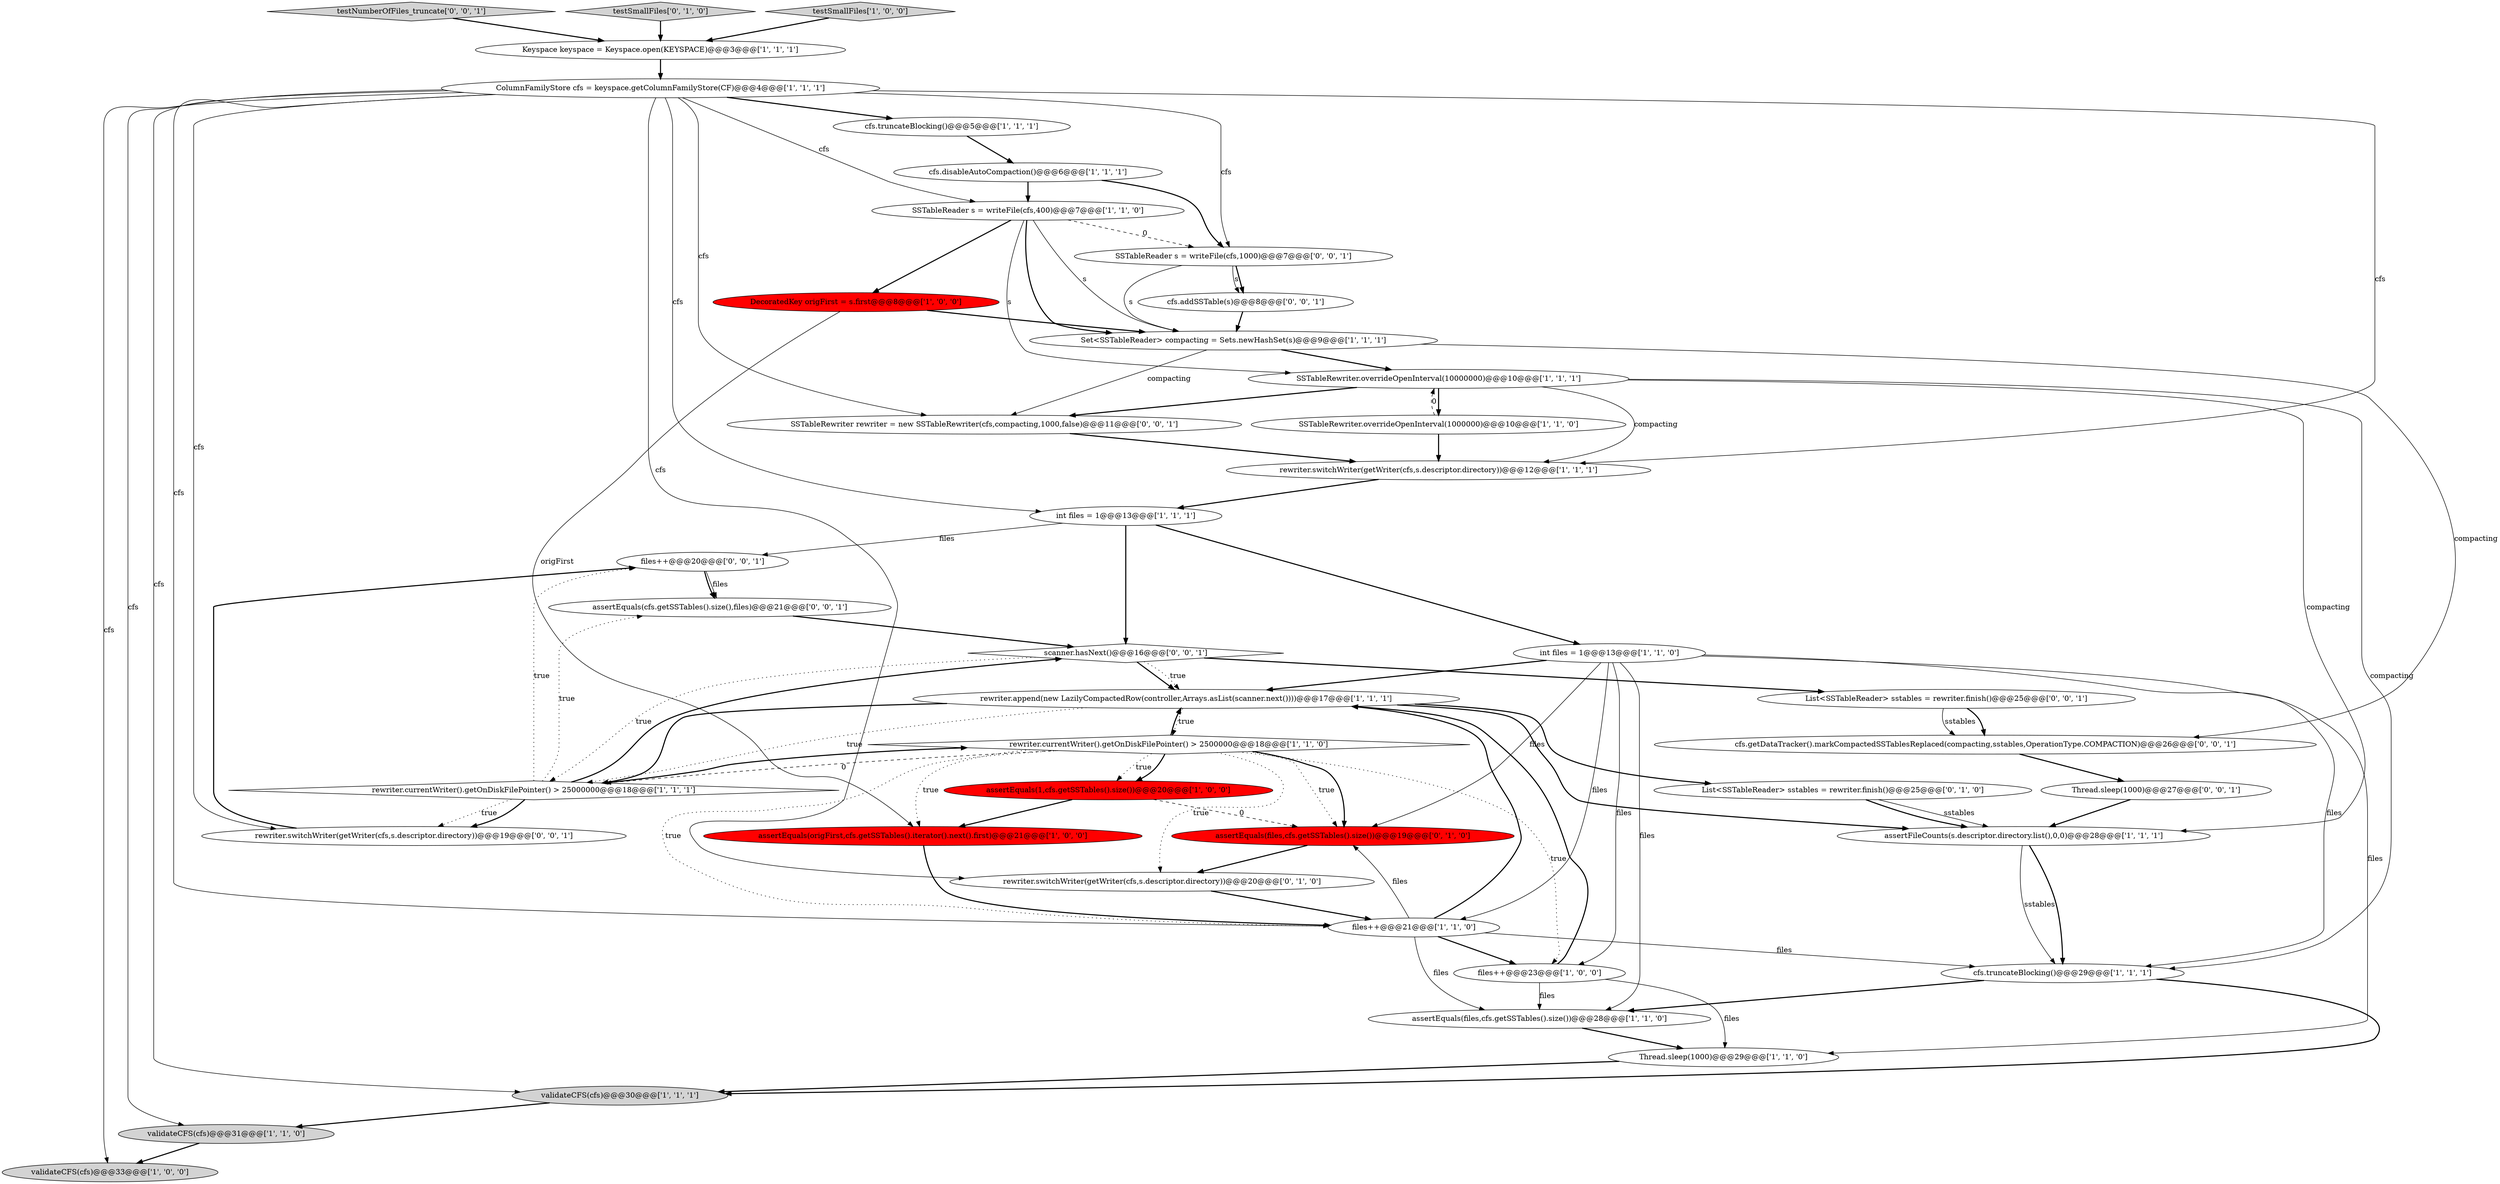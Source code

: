 digraph {
0 [style = filled, label = "validateCFS(cfs)@@@30@@@['1', '1', '1']", fillcolor = lightgray, shape = ellipse image = "AAA0AAABBB1BBB"];
35 [style = filled, label = "files++@@@20@@@['0', '0', '1']", fillcolor = white, shape = ellipse image = "AAA0AAABBB3BBB"];
36 [style = filled, label = "List<SSTableReader> sstables = rewriter.finish()@@@25@@@['0', '0', '1']", fillcolor = white, shape = ellipse image = "AAA0AAABBB3BBB"];
23 [style = filled, label = "assertEquals(1,cfs.getSSTables().size())@@@20@@@['1', '0', '0']", fillcolor = red, shape = ellipse image = "AAA1AAABBB1BBB"];
3 [style = filled, label = "rewriter.switchWriter(getWriter(cfs,s.descriptor.directory))@@@12@@@['1', '1', '1']", fillcolor = white, shape = ellipse image = "AAA0AAABBB1BBB"];
39 [style = filled, label = "SSTableRewriter rewriter = new SSTableRewriter(cfs,compacting,1000,false)@@@11@@@['0', '0', '1']", fillcolor = white, shape = ellipse image = "AAA0AAABBB3BBB"];
17 [style = filled, label = "int files = 1@@@13@@@['1', '1', '1']", fillcolor = white, shape = ellipse image = "AAA0AAABBB1BBB"];
32 [style = filled, label = "rewriter.switchWriter(getWriter(cfs,s.descriptor.directory))@@@19@@@['0', '0', '1']", fillcolor = white, shape = ellipse image = "AAA0AAABBB3BBB"];
33 [style = filled, label = "cfs.getDataTracker().markCompactedSSTablesReplaced(compacting,sstables,OperationType.COMPACTION)@@@26@@@['0', '0', '1']", fillcolor = white, shape = ellipse image = "AAA0AAABBB3BBB"];
15 [style = filled, label = "files++@@@23@@@['1', '0', '0']", fillcolor = white, shape = ellipse image = "AAA0AAABBB1BBB"];
25 [style = filled, label = "cfs.truncateBlocking()@@@29@@@['1', '1', '1']", fillcolor = white, shape = ellipse image = "AAA0AAABBB1BBB"];
10 [style = filled, label = "rewriter.currentWriter().getOnDiskFilePointer() > 2500000@@@18@@@['1', '1', '0']", fillcolor = white, shape = diamond image = "AAA0AAABBB1BBB"];
19 [style = filled, label = "int files = 1@@@13@@@['1', '1', '0']", fillcolor = white, shape = ellipse image = "AAA0AAABBB1BBB"];
20 [style = filled, label = "rewriter.append(new LazilyCompactedRow(controller,Arrays.asList(scanner.next())))@@@17@@@['1', '1', '1']", fillcolor = white, shape = ellipse image = "AAA0AAABBB1BBB"];
16 [style = filled, label = "assertFileCounts(s.descriptor.directory.list(),0,0)@@@28@@@['1', '1', '1']", fillcolor = white, shape = ellipse image = "AAA0AAABBB1BBB"];
34 [style = filled, label = "cfs.addSSTable(s)@@@8@@@['0', '0', '1']", fillcolor = white, shape = ellipse image = "AAA0AAABBB3BBB"];
28 [style = filled, label = "assertEquals(files,cfs.getSSTables().size())@@@19@@@['0', '1', '0']", fillcolor = red, shape = ellipse image = "AAA1AAABBB2BBB"];
41 [style = filled, label = "assertEquals(cfs.getSSTables().size(),files)@@@21@@@['0', '0', '1']", fillcolor = white, shape = ellipse image = "AAA0AAABBB3BBB"];
26 [style = filled, label = "ColumnFamilyStore cfs = keyspace.getColumnFamilyStore(CF)@@@4@@@['1', '1', '1']", fillcolor = white, shape = ellipse image = "AAA0AAABBB1BBB"];
13 [style = filled, label = "Keyspace keyspace = Keyspace.open(KEYSPACE)@@@3@@@['1', '1', '1']", fillcolor = white, shape = ellipse image = "AAA0AAABBB1BBB"];
6 [style = filled, label = "cfs.truncateBlocking()@@@5@@@['1', '1', '1']", fillcolor = white, shape = ellipse image = "AAA0AAABBB1BBB"];
8 [style = filled, label = "SSTableRewriter.overrideOpenInterval(10000000)@@@10@@@['1', '1', '1']", fillcolor = white, shape = ellipse image = "AAA0AAABBB1BBB"];
18 [style = filled, label = "SSTableRewriter.overrideOpenInterval(1000000)@@@10@@@['1', '1', '0']", fillcolor = white, shape = ellipse image = "AAA0AAABBB1BBB"];
7 [style = filled, label = "cfs.disableAutoCompaction()@@@6@@@['1', '1', '1']", fillcolor = white, shape = ellipse image = "AAA0AAABBB1BBB"];
2 [style = filled, label = "SSTableReader s = writeFile(cfs,400)@@@7@@@['1', '1', '0']", fillcolor = white, shape = ellipse image = "AAA0AAABBB1BBB"];
1 [style = filled, label = "rewriter.currentWriter().getOnDiskFilePointer() > 25000000@@@18@@@['1', '1', '1']", fillcolor = white, shape = diamond image = "AAA0AAABBB1BBB"];
40 [style = filled, label = "testNumberOfFiles_truncate['0', '0', '1']", fillcolor = lightgray, shape = diamond image = "AAA0AAABBB3BBB"];
4 [style = filled, label = "assertEquals(files,cfs.getSSTables().size())@@@28@@@['1', '1', '0']", fillcolor = white, shape = ellipse image = "AAA0AAABBB1BBB"];
22 [style = filled, label = "validateCFS(cfs)@@@31@@@['1', '1', '0']", fillcolor = lightgray, shape = ellipse image = "AAA0AAABBB1BBB"];
38 [style = filled, label = "SSTableReader s = writeFile(cfs,1000)@@@7@@@['0', '0', '1']", fillcolor = white, shape = ellipse image = "AAA0AAABBB3BBB"];
9 [style = filled, label = "Set<SSTableReader> compacting = Sets.newHashSet(s)@@@9@@@['1', '1', '1']", fillcolor = white, shape = ellipse image = "AAA0AAABBB1BBB"];
37 [style = filled, label = "Thread.sleep(1000)@@@27@@@['0', '0', '1']", fillcolor = white, shape = ellipse image = "AAA0AAABBB3BBB"];
5 [style = filled, label = "validateCFS(cfs)@@@33@@@['1', '0', '0']", fillcolor = lightgray, shape = ellipse image = "AAA0AAABBB1BBB"];
21 [style = filled, label = "files++@@@21@@@['1', '1', '0']", fillcolor = white, shape = ellipse image = "AAA0AAABBB1BBB"];
27 [style = filled, label = "testSmallFiles['0', '1', '0']", fillcolor = lightgray, shape = diamond image = "AAA0AAABBB2BBB"];
31 [style = filled, label = "scanner.hasNext()@@@16@@@['0', '0', '1']", fillcolor = white, shape = diamond image = "AAA0AAABBB3BBB"];
11 [style = filled, label = "assertEquals(origFirst,cfs.getSSTables().iterator().next().first)@@@21@@@['1', '0', '0']", fillcolor = red, shape = ellipse image = "AAA1AAABBB1BBB"];
12 [style = filled, label = "Thread.sleep(1000)@@@29@@@['1', '1', '0']", fillcolor = white, shape = ellipse image = "AAA0AAABBB1BBB"];
24 [style = filled, label = "testSmallFiles['1', '0', '0']", fillcolor = lightgray, shape = diamond image = "AAA0AAABBB1BBB"];
14 [style = filled, label = "DecoratedKey origFirst = s.first@@@8@@@['1', '0', '0']", fillcolor = red, shape = ellipse image = "AAA1AAABBB1BBB"];
29 [style = filled, label = "List<SSTableReader> sstables = rewriter.finish()@@@25@@@['0', '1', '0']", fillcolor = white, shape = ellipse image = "AAA0AAABBB2BBB"];
30 [style = filled, label = "rewriter.switchWriter(getWriter(cfs,s.descriptor.directory))@@@20@@@['0', '1', '0']", fillcolor = white, shape = ellipse image = "AAA0AAABBB2BBB"];
27->13 [style = bold, label=""];
32->35 [style = bold, label=""];
29->16 [style = solid, label="sstables"];
18->3 [style = bold, label=""];
19->25 [style = solid, label="files"];
34->9 [style = bold, label=""];
35->41 [style = bold, label=""];
26->0 [style = solid, label="cfs"];
21->15 [style = bold, label=""];
23->28 [style = dashed, label="0"];
8->25 [style = solid, label="compacting"];
36->33 [style = bold, label=""];
40->13 [style = bold, label=""];
10->30 [style = dotted, label="true"];
19->12 [style = solid, label="files"];
10->1 [style = dashed, label="0"];
20->16 [style = bold, label=""];
15->20 [style = bold, label=""];
2->14 [style = bold, label=""];
26->30 [style = solid, label="cfs"];
9->33 [style = solid, label="compacting"];
14->9 [style = bold, label=""];
21->4 [style = solid, label="files"];
36->33 [style = solid, label="sstables"];
31->20 [style = bold, label=""];
1->31 [style = bold, label=""];
8->39 [style = bold, label=""];
1->35 [style = dotted, label="true"];
28->30 [style = bold, label=""];
8->18 [style = bold, label=""];
8->16 [style = solid, label="compacting"];
19->20 [style = bold, label=""];
2->9 [style = bold, label=""];
26->6 [style = bold, label=""];
9->8 [style = bold, label=""];
2->8 [style = solid, label="s"];
38->9 [style = solid, label="s"];
22->5 [style = bold, label=""];
1->41 [style = dotted, label="true"];
1->32 [style = dotted, label="true"];
14->11 [style = solid, label="origFirst"];
21->25 [style = solid, label="files"];
26->17 [style = solid, label="cfs"];
10->23 [style = dotted, label="true"];
7->2 [style = bold, label=""];
20->10 [style = dotted, label="true"];
26->3 [style = solid, label="cfs"];
1->32 [style = bold, label=""];
19->15 [style = solid, label="files"];
6->7 [style = bold, label=""];
29->16 [style = bold, label=""];
37->16 [style = bold, label=""];
24->13 [style = bold, label=""];
25->0 [style = bold, label=""];
10->28 [style = dotted, label="true"];
16->25 [style = solid, label="sstables"];
18->8 [style = dashed, label="0"];
2->9 [style = solid, label="s"];
26->39 [style = solid, label="cfs"];
11->21 [style = bold, label=""];
31->36 [style = bold, label=""];
20->1 [style = bold, label=""];
8->3 [style = solid, label="compacting"];
26->5 [style = solid, label="cfs"];
30->21 [style = bold, label=""];
20->1 [style = dotted, label="true"];
10->11 [style = dotted, label="true"];
13->26 [style = bold, label=""];
10->23 [style = bold, label=""];
26->38 [style = solid, label="cfs"];
31->1 [style = dotted, label="true"];
26->32 [style = solid, label="cfs"];
38->34 [style = bold, label=""];
4->12 [style = bold, label=""];
21->28 [style = solid, label="files"];
3->17 [style = bold, label=""];
41->31 [style = bold, label=""];
26->22 [style = solid, label="cfs"];
23->11 [style = bold, label=""];
33->37 [style = bold, label=""];
19->28 [style = solid, label="files"];
38->34 [style = solid, label="s"];
10->20 [style = bold, label=""];
19->4 [style = solid, label="files"];
10->28 [style = bold, label=""];
35->41 [style = solid, label="files"];
20->29 [style = bold, label=""];
15->4 [style = solid, label="files"];
17->31 [style = bold, label=""];
9->39 [style = solid, label="compacting"];
19->21 [style = solid, label="files"];
25->4 [style = bold, label=""];
39->3 [style = bold, label=""];
16->25 [style = bold, label=""];
12->0 [style = bold, label=""];
31->20 [style = dotted, label="true"];
2->38 [style = dashed, label="0"];
17->19 [style = bold, label=""];
15->12 [style = solid, label="files"];
10->15 [style = dotted, label="true"];
26->2 [style = solid, label="cfs"];
7->38 [style = bold, label=""];
21->20 [style = bold, label=""];
0->22 [style = bold, label=""];
17->35 [style = solid, label="files"];
1->10 [style = bold, label=""];
10->21 [style = dotted, label="true"];
26->21 [style = solid, label="cfs"];
}
